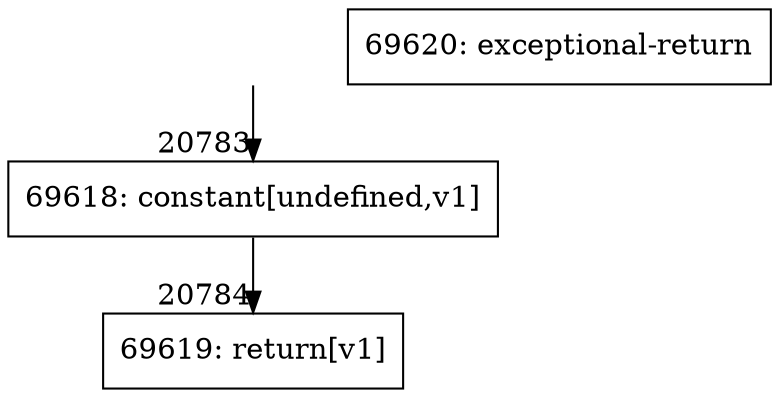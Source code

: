 digraph {
rankdir="TD"
BB_entry1819[shape=none,label=""];
BB_entry1819 -> BB20783 [tailport=s, headport=n, headlabel="    20783"]
BB20783 [shape=record label="{69618: constant[undefined,v1]}" ] 
BB20783 -> BB20784 [tailport=s, headport=n, headlabel="      20784"]
BB20784 [shape=record label="{69619: return[v1]}" ] 
BB20785 [shape=record label="{69620: exceptional-return}" ] 
//#$~ 39162
}

